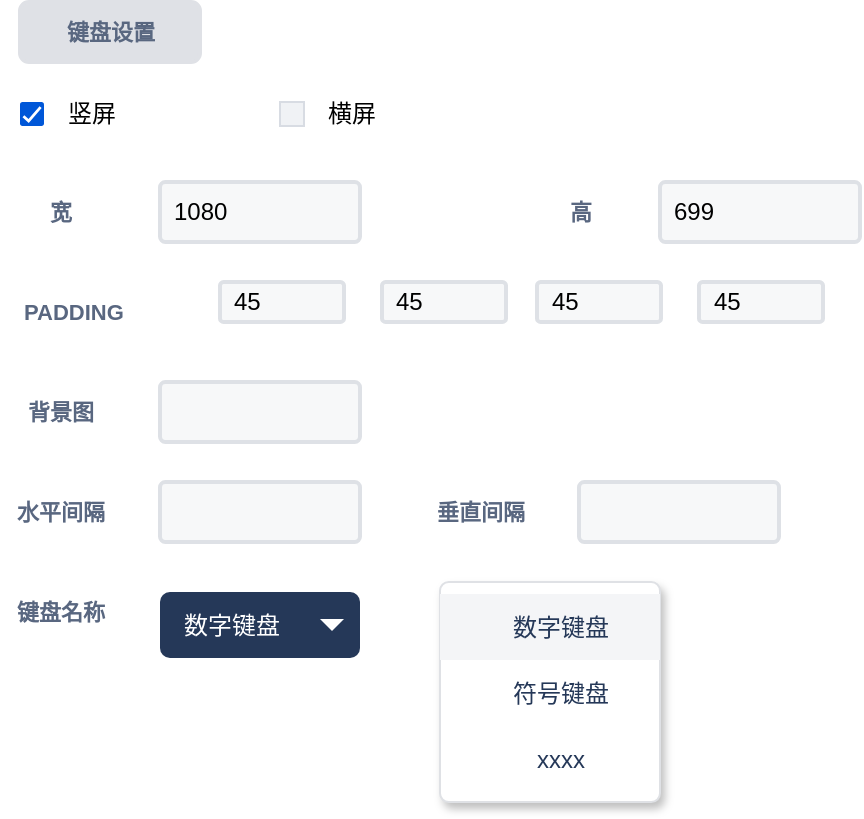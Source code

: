 <mxfile version="12.3.2" type="github" pages="1">
  <diagram id="PkoRvBVkpl1wG78z6C93" name="第 1 页">
    <mxGraphModel dx="1038" dy="572" grid="1" gridSize="10" guides="1" tooltips="1" connect="1" arrows="1" fold="1" page="1" pageScale="1" pageWidth="2339" pageHeight="3300" math="0" shadow="0">
      <root>
        <mxCell id="0"/>
        <mxCell id="1" parent="0"/>
        <mxCell id="vN8L1wxS-TLqOdtid_vG-1" value="&lt;span style=&quot;color: rgb(89 , 103 , 128) ; font-size: 11px ; text-align: left&quot;&gt;键盘设置&lt;/span&gt;" style="dashed=0;html=1;rounded=1;fillColor=#DFE1E6;strokeColor=#DFE1E6;fontSize=12;align=center;fontStyle=1;strokeWidth=2;fontColor=#42526E" vertex="1" parent="1">
          <mxGeometry x="110" y="50" width="90" height="30" as="geometry"/>
        </mxCell>
        <mxCell id="vN8L1wxS-TLqOdtid_vG-15" value="竖屏" style="html=1;shadow=0;dashed=0;shape=mxgraph.atlassian.checkbox_2;fillColor=#0057D8;strokeColor=none;align=left;verticalAlign=middle;fontStyle=0;fontSize=12;labelPosition=right;verticalLabelPosition=middle;spacingLeft=10" vertex="1" parent="1">
          <mxGeometry x="110" y="100" width="12" height="12" as="geometry"/>
        </mxCell>
        <mxCell id="vN8L1wxS-TLqOdtid_vG-16" value="横屏" style="rounded=1;fillColor=#F0F2F5;strokeColor=#D8DCE3;align=left;verticalAlign=middle;fontStyle=0;fontSize=12;labelPosition=right;verticalLabelPosition=middle;spacingLeft=10;html=1;shadow=0;dashed=0;arcSize=0;" vertex="1" parent="1">
          <mxGeometry x="240" y="100" width="12" height="12" as="geometry"/>
        </mxCell>
        <mxCell id="vN8L1wxS-TLqOdtid_vG-19" value="宽" style="fillColor=none;strokeColor=none;html=1;fontSize=11;fontStyle=0;align=center;fontColor=#596780;fontStyle=1;fontSize=11" vertex="1" parent="1">
          <mxGeometry x="100" y="145" width="60" height="20" as="geometry"/>
        </mxCell>
        <mxCell id="vN8L1wxS-TLqOdtid_vG-20" value="1080" style="rounded=1;arcSize=9;fillColor=#F7F8F9;align=left;spacingLeft=5;strokeColor=#DEE1E6;html=1;strokeWidth=2;fontSize=12" vertex="1" parent="1">
          <mxGeometry x="180" y="140" width="100" height="30" as="geometry"/>
        </mxCell>
        <mxCell id="vN8L1wxS-TLqOdtid_vG-21" value="高" style="fillColor=none;strokeColor=none;html=1;fontSize=11;fontStyle=0;align=center;fontColor=#596780;fontStyle=1;fontSize=11" vertex="1" parent="1">
          <mxGeometry x="360" y="145" width="60" height="20" as="geometry"/>
        </mxCell>
        <mxCell id="vN8L1wxS-TLqOdtid_vG-22" value="699" style="rounded=1;arcSize=9;fillColor=#F7F8F9;align=left;spacingLeft=5;strokeColor=#DEE1E6;html=1;strokeWidth=2;fontSize=12" vertex="1" parent="1">
          <mxGeometry x="430" y="140" width="100" height="30" as="geometry"/>
        </mxCell>
        <mxCell id="vN8L1wxS-TLqOdtid_vG-23" value="PADDING" style="fillColor=none;strokeColor=none;html=1;fontSize=11;fontStyle=0;align=left;fontColor=#596780;fontStyle=1;fontSize=11" vertex="1" parent="1">
          <mxGeometry x="110" y="195" width="60" height="20" as="geometry"/>
        </mxCell>
        <mxCell id="vN8L1wxS-TLqOdtid_vG-24" value="45" style="rounded=1;arcSize=9;fillColor=#F7F8F9;align=left;spacingLeft=5;strokeColor=#DEE1E6;html=1;strokeWidth=2;fontSize=12" vertex="1" parent="1">
          <mxGeometry x="210" y="190" width="62" height="20" as="geometry"/>
        </mxCell>
        <mxCell id="vN8L1wxS-TLqOdtid_vG-25" value="45" style="rounded=1;arcSize=9;fillColor=#F7F8F9;align=left;spacingLeft=5;strokeColor=#DEE1E6;html=1;strokeWidth=2;fontSize=12" vertex="1" parent="1">
          <mxGeometry x="291" y="190" width="62" height="20" as="geometry"/>
        </mxCell>
        <mxCell id="vN8L1wxS-TLqOdtid_vG-26" value="45" style="rounded=1;arcSize=9;fillColor=#F7F8F9;align=left;spacingLeft=5;strokeColor=#DEE1E6;html=1;strokeWidth=2;fontSize=12" vertex="1" parent="1">
          <mxGeometry x="368.5" y="190" width="62" height="20" as="geometry"/>
        </mxCell>
        <mxCell id="vN8L1wxS-TLqOdtid_vG-27" value="45" style="rounded=1;arcSize=9;fillColor=#F7F8F9;align=left;spacingLeft=5;strokeColor=#DEE1E6;html=1;strokeWidth=2;fontSize=12" vertex="1" parent="1">
          <mxGeometry x="449.5" y="190" width="62" height="20" as="geometry"/>
        </mxCell>
        <mxCell id="vN8L1wxS-TLqOdtid_vG-28" value="背景图" style="fillColor=none;strokeColor=none;html=1;fontSize=11;fontStyle=0;align=center;fontColor=#596780;fontStyle=1;fontSize=11" vertex="1" parent="1">
          <mxGeometry x="100" y="245" width="60" height="20" as="geometry"/>
        </mxCell>
        <mxCell id="vN8L1wxS-TLqOdtid_vG-29" value="" style="rounded=1;arcSize=9;fillColor=#F7F8F9;align=left;spacingLeft=5;strokeColor=#DEE1E6;html=1;strokeWidth=2;fontSize=12" vertex="1" parent="1">
          <mxGeometry x="180" y="240" width="100" height="30" as="geometry"/>
        </mxCell>
        <mxCell id="vN8L1wxS-TLqOdtid_vG-30" value="水平间隔" style="fillColor=none;strokeColor=none;html=1;fontSize=11;fontStyle=0;align=center;fontColor=#596780;fontStyle=1;fontSize=11" vertex="1" parent="1">
          <mxGeometry x="100" y="295" width="60" height="20" as="geometry"/>
        </mxCell>
        <mxCell id="vN8L1wxS-TLqOdtid_vG-31" value="" style="rounded=1;arcSize=9;fillColor=#F7F8F9;align=left;spacingLeft=5;strokeColor=#DEE1E6;html=1;strokeWidth=2;fontSize=12" vertex="1" parent="1">
          <mxGeometry x="180" y="290" width="100" height="30" as="geometry"/>
        </mxCell>
        <mxCell id="vN8L1wxS-TLqOdtid_vG-32" value="垂直间隔" style="fillColor=none;strokeColor=none;html=1;fontSize=11;fontStyle=0;align=center;fontColor=#596780;fontStyle=1;fontSize=11" vertex="1" parent="1">
          <mxGeometry x="309.5" y="295" width="60" height="20" as="geometry"/>
        </mxCell>
        <mxCell id="vN8L1wxS-TLqOdtid_vG-33" value="" style="rounded=1;arcSize=9;fillColor=#F7F8F9;align=left;spacingLeft=5;strokeColor=#DEE1E6;html=1;strokeWidth=2;fontSize=12" vertex="1" parent="1">
          <mxGeometry x="389.5" y="290" width="100" height="30" as="geometry"/>
        </mxCell>
        <mxCell id="vN8L1wxS-TLqOdtid_vG-34" value="键盘名称" style="fillColor=none;strokeColor=none;html=1;fontSize=11;fontStyle=0;align=center;fontColor=#596780;fontStyle=1;fontSize=11" vertex="1" parent="1">
          <mxGeometry x="100" y="345" width="60" height="20" as="geometry"/>
        </mxCell>
        <mxCell id="vN8L1wxS-TLqOdtid_vG-44" value="数字键盘" style="rounded=1;fillColor=#253858;strokeColor=none;html=1;fontColor=#ffffff;align=left;fontSize=12;spacingLeft=10" vertex="1" parent="1">
          <mxGeometry x="180" y="345" width="100" height="33" as="geometry"/>
        </mxCell>
        <mxCell id="vN8L1wxS-TLqOdtid_vG-45" value="" style="shape=triangle;direction=south;fillColor=#ffffff;strokeColor=none;html=1" vertex="1" parent="vN8L1wxS-TLqOdtid_vG-44">
          <mxGeometry x="1" y="0.5" width="12" height="6" relative="1" as="geometry">
            <mxPoint x="-20" y="-3" as="offset"/>
          </mxGeometry>
        </mxCell>
        <mxCell id="vN8L1wxS-TLqOdtid_vG-46" value="" style="rounded=1;fillColor=#ffffff;strokeColor=#DFE1E5;shadow=1;html=1;arcSize=4;align=center;" vertex="1" parent="1">
          <mxGeometry x="320" y="340" width="110" height="110" as="geometry"/>
        </mxCell>
        <mxCell id="vN8L1wxS-TLqOdtid_vG-47" value="数字键盘" style="rounded=0;fillColor=#F4F5F7;strokeColor=none;shadow=0;html=1;align=center;fontSize=12;spacingLeft=10;fontColor=#253858;resizeWidth=1" vertex="1" parent="vN8L1wxS-TLqOdtid_vG-46">
          <mxGeometry width="110" height="33" relative="1" as="geometry">
            <mxPoint y="6" as="offset"/>
          </mxGeometry>
        </mxCell>
        <mxCell id="vN8L1wxS-TLqOdtid_vG-48" value="符号键盘" style="rounded=0;fillColor=none;strokeColor=none;shadow=0;html=1;align=center;fontSize=12;spacingLeft=10;fontColor=#253858;resizeWidth=1" vertex="1" parent="vN8L1wxS-TLqOdtid_vG-46">
          <mxGeometry width="110" height="33" relative="1" as="geometry">
            <mxPoint y="39" as="offset"/>
          </mxGeometry>
        </mxCell>
        <mxCell id="vN8L1wxS-TLqOdtid_vG-49" value="xxxx" style="rounded=0;fillColor=none;strokeColor=none;shadow=0;html=1;align=center;fontSize=12;spacingLeft=10;fontColor=#253858;resizeWidth=1" vertex="1" parent="vN8L1wxS-TLqOdtid_vG-46">
          <mxGeometry width="110" height="33" relative="1" as="geometry">
            <mxPoint y="72" as="offset"/>
          </mxGeometry>
        </mxCell>
      </root>
    </mxGraphModel>
  </diagram>
</mxfile>
